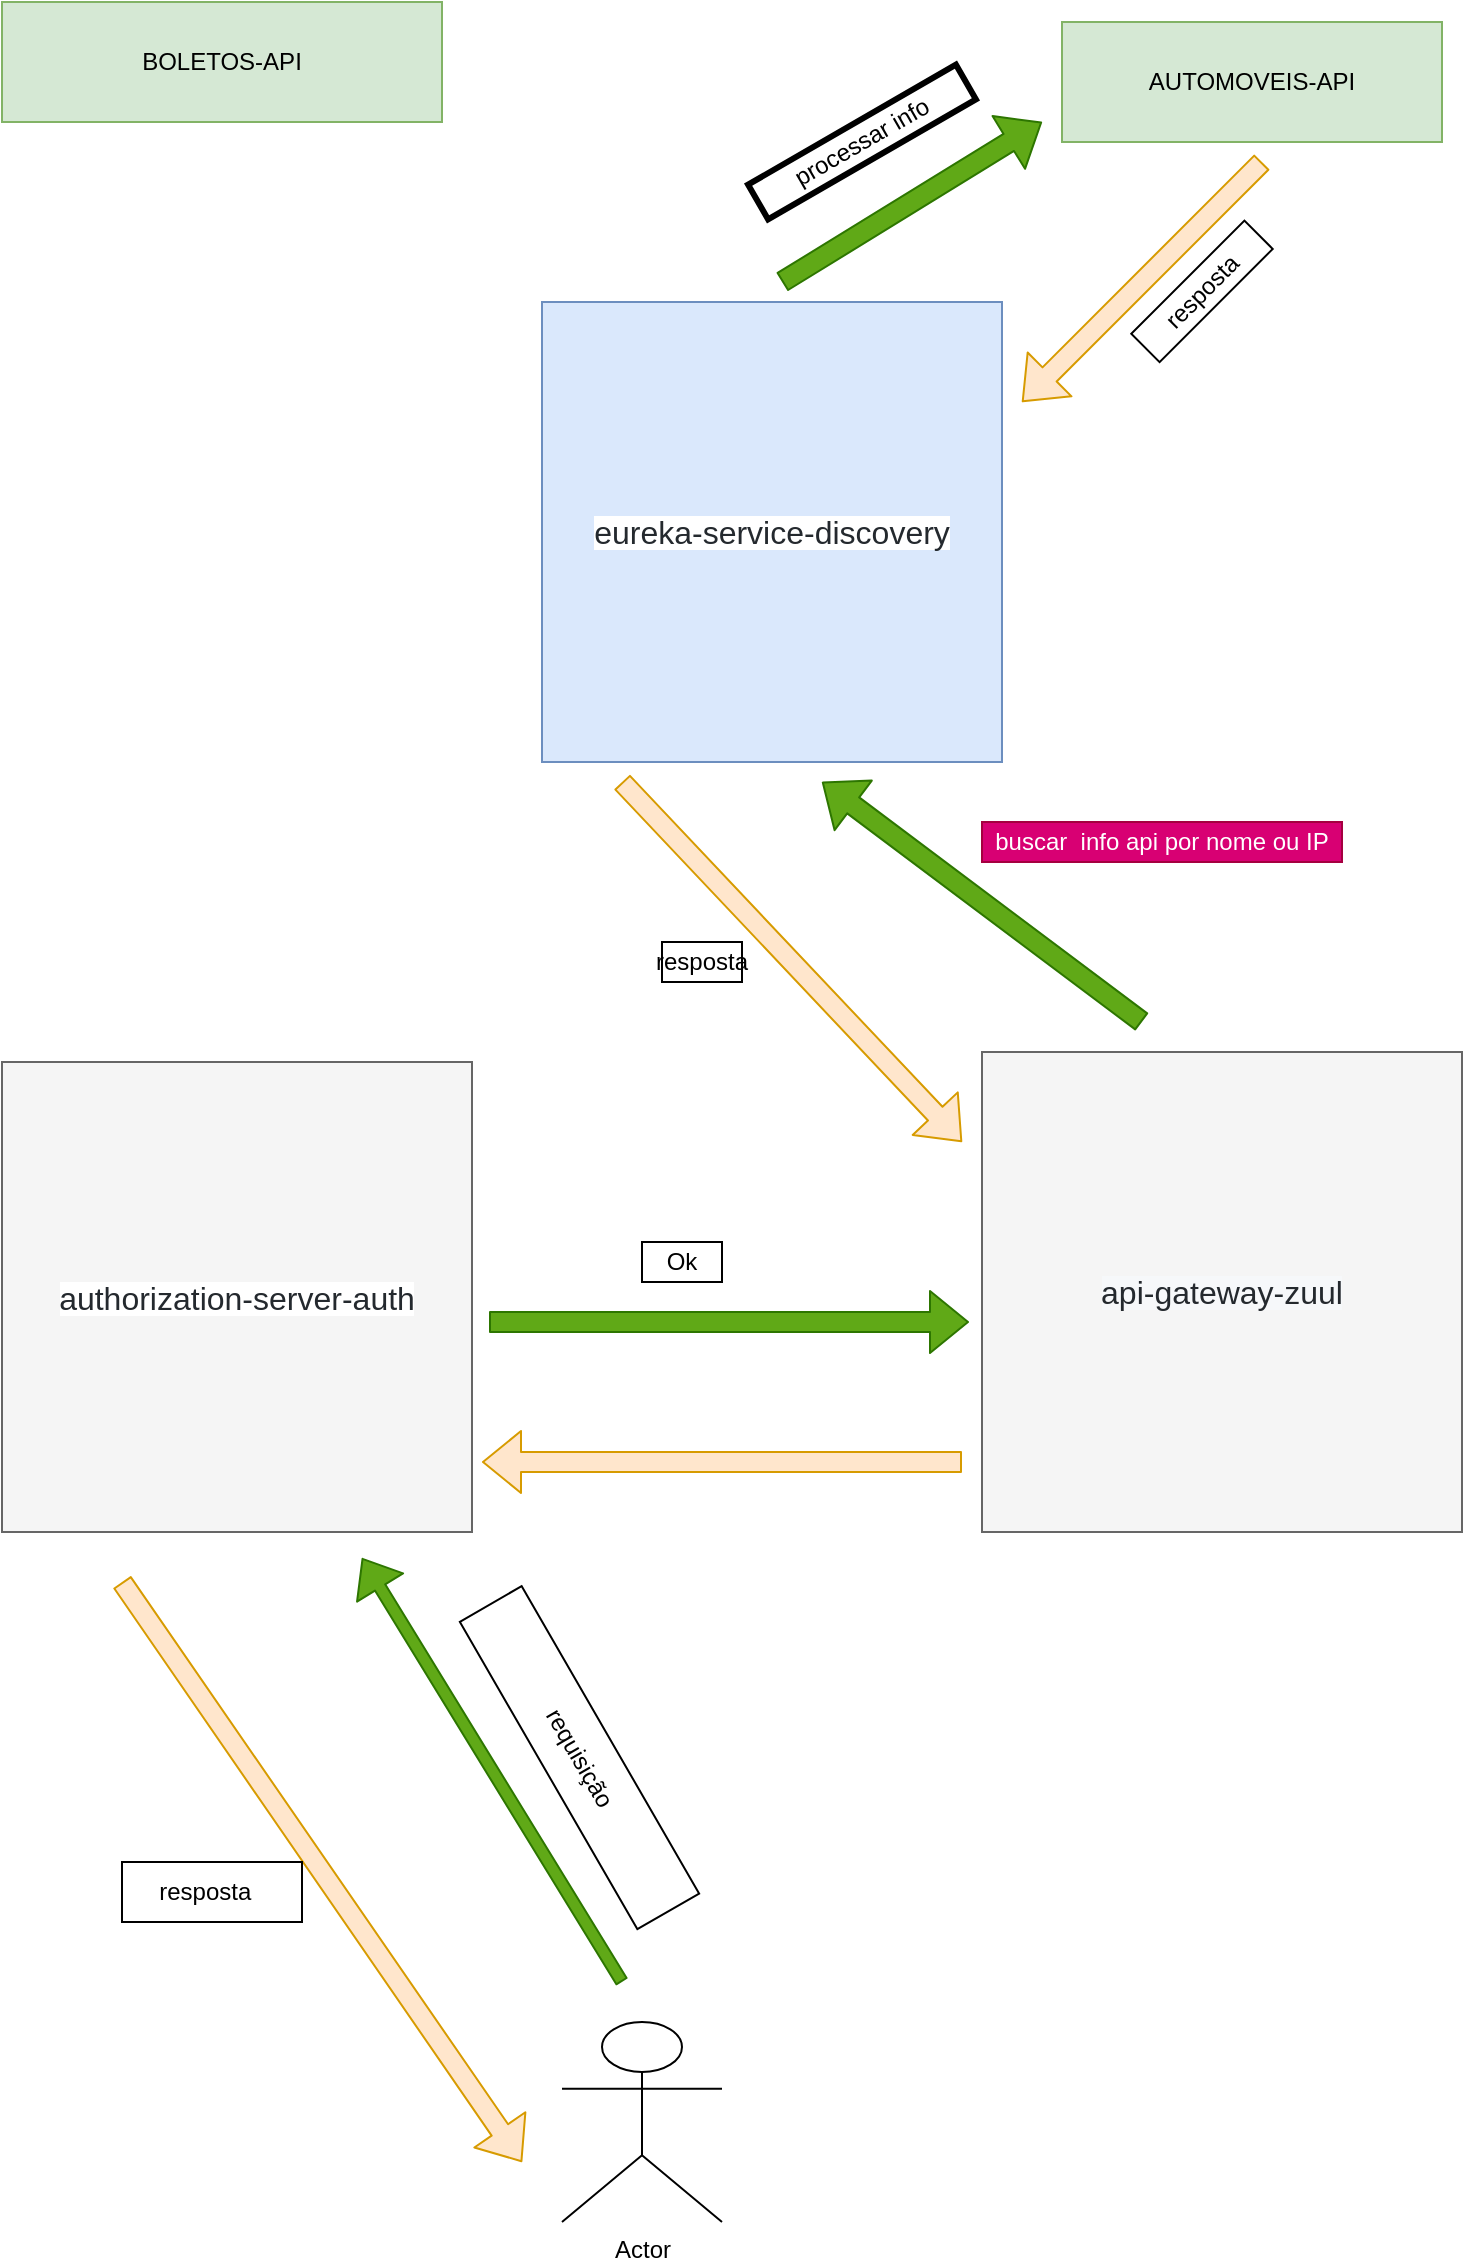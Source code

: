 <mxfile version="13.7.7" type="github">
  <diagram id="8x2JFc8Rv6fOSAJpSdOK" name="Page-1">
    <mxGraphModel dx="1422" dy="762" grid="1" gridSize="10" guides="1" tooltips="1" connect="1" arrows="1" fold="1" page="1" pageScale="1" pageWidth="827" pageHeight="1169" math="0" shadow="0">
      <root>
        <mxCell id="0" />
        <mxCell id="1" parent="0" />
        <mxCell id="AUh5ml-OmbJozzAlbeze-1" value="&lt;span style=&quot;color: rgb(36 , 41 , 46) ; font-family: , &amp;#34;blinkmacsystemfont&amp;#34; , &amp;#34;segoe ui&amp;#34; , &amp;#34;helvetica&amp;#34; , &amp;#34;arial&amp;#34; , sans-serif , &amp;#34;apple color emoji&amp;#34; , &amp;#34;segoe ui emoji&amp;#34; ; font-size: 16px ; background-color: rgb(255 , 255 , 255)&quot;&gt;eureka-service-discovery&lt;/span&gt;" style="whiteSpace=wrap;html=1;aspect=fixed;fillColor=#dae8fc;strokeColor=#6c8ebf;" vertex="1" parent="1">
          <mxGeometry x="320" y="180" width="230" height="230" as="geometry" />
        </mxCell>
        <mxCell id="AUh5ml-OmbJozzAlbeze-2" value="&lt;span style=&quot;color: rgb(36 , 41 , 46) ; font-family: , &amp;#34;blinkmacsystemfont&amp;#34; , &amp;#34;segoe ui&amp;#34; , &amp;#34;helvetica&amp;#34; , &amp;#34;arial&amp;#34; , sans-serif , &amp;#34;apple color emoji&amp;#34; , &amp;#34;segoe ui emoji&amp;#34; ; font-size: 16px ; background-color: rgb(246 , 248 , 250)&quot;&gt;api-gateway-zuul&lt;/span&gt;" style="whiteSpace=wrap;html=1;aspect=fixed;fillColor=#f5f5f5;strokeColor=#666666;fontColor=#333333;" vertex="1" parent="1">
          <mxGeometry x="540" y="555" width="240" height="240" as="geometry" />
        </mxCell>
        <mxCell id="AUh5ml-OmbJozzAlbeze-3" value="&lt;span style=&quot;color: rgb(36 , 41 , 46) ; font-family: , &amp;#34;blinkmacsystemfont&amp;#34; , &amp;#34;segoe ui&amp;#34; , &amp;#34;helvetica&amp;#34; , &amp;#34;arial&amp;#34; , sans-serif , &amp;#34;apple color emoji&amp;#34; , &amp;#34;segoe ui emoji&amp;#34; ; font-size: 16px ; background-color: rgb(255 , 255 , 255)&quot;&gt;authorization-server-auth&lt;/span&gt;" style="whiteSpace=wrap;html=1;aspect=fixed;fillColor=#f5f5f5;strokeColor=#666666;fontColor=#333333;" vertex="1" parent="1">
          <mxGeometry x="50" y="560" width="235" height="235" as="geometry" />
        </mxCell>
        <mxCell id="AUh5ml-OmbJozzAlbeze-4" value="BOLETOS-API" style="rounded=0;whiteSpace=wrap;html=1;fillColor=#d5e8d4;strokeColor=#82b366;" vertex="1" parent="1">
          <mxGeometry x="50" y="30" width="220" height="60" as="geometry" />
        </mxCell>
        <mxCell id="AUh5ml-OmbJozzAlbeze-5" value="AUTOMOVEIS-API" style="rounded=0;whiteSpace=wrap;html=1;fillColor=#d5e8d4;strokeColor=#82b366;" vertex="1" parent="1">
          <mxGeometry x="580" y="40" width="190" height="60" as="geometry" />
        </mxCell>
        <mxCell id="AUh5ml-OmbJozzAlbeze-6" value="Actor" style="shape=umlActor;verticalLabelPosition=bottom;verticalAlign=top;html=1;outlineConnect=0;" vertex="1" parent="1">
          <mxGeometry x="330" y="1040" width="80" height="100" as="geometry" />
        </mxCell>
        <mxCell id="AUh5ml-OmbJozzAlbeze-9" value="requisição" style="text;html=1;fillColor=none;align=center;verticalAlign=middle;whiteSpace=wrap;rounded=0;strokeColor=#000000;rotation=60;" vertex="1" parent="1">
          <mxGeometry x="250" y="890" width="177.5" height="35.67" as="geometry" />
        </mxCell>
        <mxCell id="AUh5ml-OmbJozzAlbeze-11" value="" style="endArrow=classic;html=1;fillColor=#60a917;strokeColor=#2D7600;shape=flexArrow;width=6;endSize=5.26;" edge="1" parent="1">
          <mxGeometry width="50" height="50" relative="1" as="geometry">
            <mxPoint x="360" y="1020" as="sourcePoint" />
            <mxPoint x="230" y="808" as="targetPoint" />
          </mxGeometry>
        </mxCell>
        <mxCell id="AUh5ml-OmbJozzAlbeze-13" value="" style="shape=flexArrow;endArrow=classic;html=1;fillColor=#60a917;strokeColor=#2D7600;" edge="1" parent="1">
          <mxGeometry width="50" height="50" relative="1" as="geometry">
            <mxPoint x="293.5" y="690" as="sourcePoint" />
            <mxPoint x="533.5" y="690" as="targetPoint" />
          </mxGeometry>
        </mxCell>
        <mxCell id="AUh5ml-OmbJozzAlbeze-14" value="Ok&lt;br&gt;" style="text;html=1;fillColor=none;align=center;verticalAlign=middle;whiteSpace=wrap;rounded=0;strokeColor=#000000;" vertex="1" parent="1">
          <mxGeometry x="370" y="650" width="40" height="20" as="geometry" />
        </mxCell>
        <mxCell id="AUh5ml-OmbJozzAlbeze-15" value="" style="shape=flexArrow;endArrow=classic;html=1;fillColor=#60a917;strokeColor=#2D7600;" edge="1" parent="1">
          <mxGeometry width="50" height="50" relative="1" as="geometry">
            <mxPoint x="620" y="540" as="sourcePoint" />
            <mxPoint x="460" y="420" as="targetPoint" />
          </mxGeometry>
        </mxCell>
        <mxCell id="AUh5ml-OmbJozzAlbeze-16" value="buscar&amp;nbsp; info api por nome ou IP" style="text;html=1;strokeColor=#A50040;fillColor=#d80073;align=center;verticalAlign=middle;whiteSpace=wrap;rounded=0;fontColor=#ffffff;" vertex="1" parent="1">
          <mxGeometry x="540" y="440" width="180" height="20" as="geometry" />
        </mxCell>
        <mxCell id="AUh5ml-OmbJozzAlbeze-18" value="" style="shape=flexArrow;endArrow=classic;html=1;fillColor=#60a917;strokeColor=#2D7600;" edge="1" parent="1">
          <mxGeometry width="50" height="50" relative="1" as="geometry">
            <mxPoint x="440" y="170" as="sourcePoint" />
            <mxPoint x="570" y="90" as="targetPoint" />
          </mxGeometry>
        </mxCell>
        <mxCell id="AUh5ml-OmbJozzAlbeze-19" value="" style="shape=flexArrow;endArrow=classic;html=1;fillColor=#ffe6cc;strokeColor=#d79b00;" edge="1" parent="1">
          <mxGeometry width="50" height="50" relative="1" as="geometry">
            <mxPoint x="680" y="110" as="sourcePoint" />
            <mxPoint x="560" y="230" as="targetPoint" />
          </mxGeometry>
        </mxCell>
        <mxCell id="AUh5ml-OmbJozzAlbeze-20" value="processar info" style="text;html=1;fillColor=none;align=center;verticalAlign=middle;whiteSpace=wrap;rounded=0;strokeWidth=3;rotation=-30;strokeColor=#000000;" vertex="1" parent="1">
          <mxGeometry x="420" y="90" width="120" height="20" as="geometry" />
        </mxCell>
        <mxCell id="AUh5ml-OmbJozzAlbeze-21" value="resposta" style="text;html=1;fillColor=none;align=center;verticalAlign=middle;whiteSpace=wrap;rounded=0;rotation=-45;strokeColor=#000000;" vertex="1" parent="1">
          <mxGeometry x="610" y="164.68" width="80" height="20" as="geometry" />
        </mxCell>
        <mxCell id="AUh5ml-OmbJozzAlbeze-22" value="" style="shape=flexArrow;endArrow=classic;html=1;fillColor=#ffe6cc;strokeColor=#d79b00;" edge="1" parent="1">
          <mxGeometry width="50" height="50" relative="1" as="geometry">
            <mxPoint x="360" y="420" as="sourcePoint" />
            <mxPoint x="530" y="600" as="targetPoint" />
            <Array as="points" />
          </mxGeometry>
        </mxCell>
        <mxCell id="AUh5ml-OmbJozzAlbeze-23" value="resposta" style="text;html=1;fillColor=none;align=center;verticalAlign=middle;whiteSpace=wrap;rounded=0;strokeColor=#000000;" vertex="1" parent="1">
          <mxGeometry x="380" y="500" width="40" height="20" as="geometry" />
        </mxCell>
        <mxCell id="AUh5ml-OmbJozzAlbeze-25" value="" style="shape=flexArrow;endArrow=classic;html=1;fillColor=#ffe6cc;strokeColor=#d79b00;" edge="1" parent="1">
          <mxGeometry width="50" height="50" relative="1" as="geometry">
            <mxPoint x="530" y="760" as="sourcePoint" />
            <mxPoint x="290" y="760" as="targetPoint" />
            <Array as="points" />
          </mxGeometry>
        </mxCell>
        <mxCell id="AUh5ml-OmbJozzAlbeze-26" value="" style="shape=flexArrow;endArrow=classic;html=1;fillColor=#ffe6cc;strokeColor=#d79b00;" edge="1" parent="1">
          <mxGeometry width="50" height="50" relative="1" as="geometry">
            <mxPoint x="110" y="820" as="sourcePoint" />
            <mxPoint x="310" y="1110" as="targetPoint" />
          </mxGeometry>
        </mxCell>
        <mxCell id="AUh5ml-OmbJozzAlbeze-27" value="resposta&amp;nbsp;&amp;nbsp;" style="text;html=1;fillColor=none;align=center;verticalAlign=middle;whiteSpace=wrap;rounded=0;strokeColor=#000000;" vertex="1" parent="1">
          <mxGeometry x="110" y="960" width="90" height="30" as="geometry" />
        </mxCell>
      </root>
    </mxGraphModel>
  </diagram>
</mxfile>

